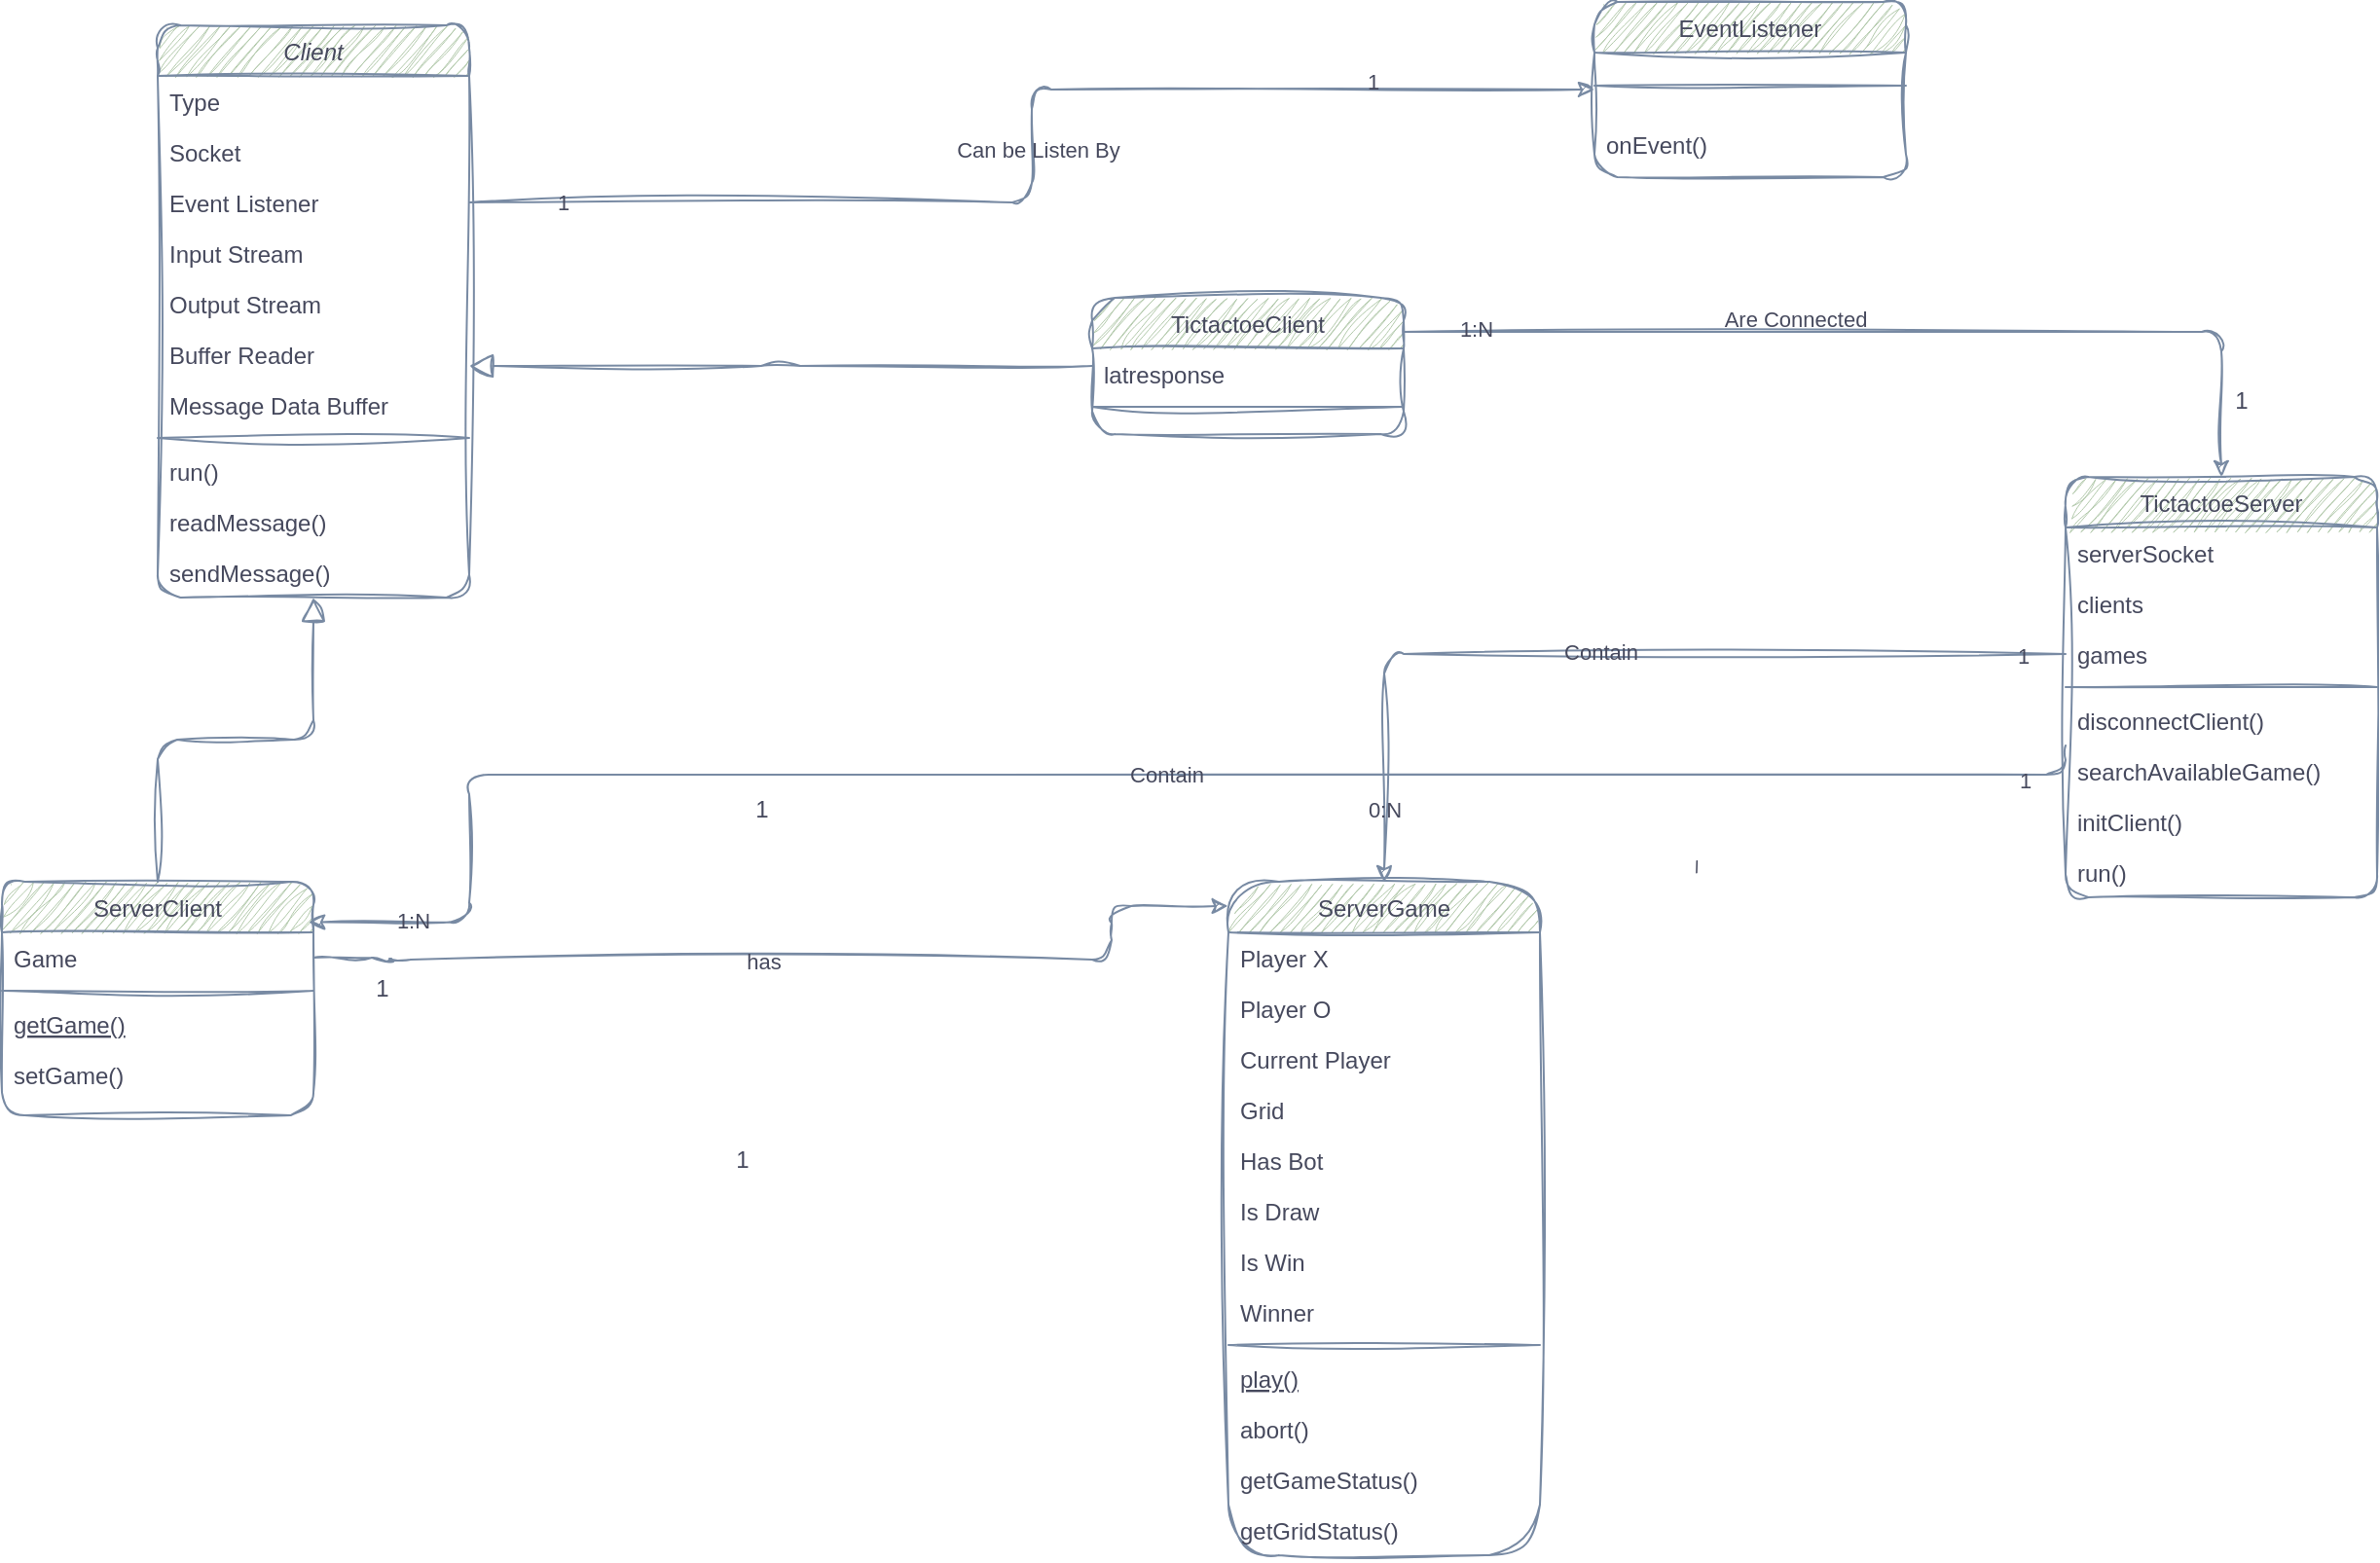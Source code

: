 <mxfile version="28.2.5">
  <diagram id="C5RBs43oDa-KdzZeNtuy" name="Page-1">
    <mxGraphModel dx="865" dy="560" grid="1" gridSize="10" guides="1" tooltips="1" connect="1" arrows="1" fold="1" page="1" pageScale="1" pageWidth="827" pageHeight="1169" math="0" shadow="0">
      <root>
        <mxCell id="WIyWlLk6GJQsqaUBKTNV-0" />
        <mxCell id="WIyWlLk6GJQsqaUBKTNV-1" parent="WIyWlLk6GJQsqaUBKTNV-0" />
        <mxCell id="zkfFHV4jXpPFQw0GAbJ--0" value="Client" style="swimlane;fontStyle=2;align=center;verticalAlign=top;childLayout=stackLayout;horizontal=1;startSize=26;horizontalStack=0;resizeParent=1;resizeLast=0;collapsible=1;marginBottom=0;rounded=1;shadow=0;strokeWidth=1;sketch=1;curveFitting=1;jiggle=2;labelBackgroundColor=none;fillColor=#B2C9AB;strokeColor=#788AA3;fontColor=#46495D;" parent="WIyWlLk6GJQsqaUBKTNV-1" vertex="1">
          <mxGeometry x="240" y="100" width="160" height="294" as="geometry">
            <mxRectangle x="230" y="140" width="160" height="26" as="alternateBounds" />
          </mxGeometry>
        </mxCell>
        <mxCell id="zkfFHV4jXpPFQw0GAbJ--1" value="Type" style="text;align=left;verticalAlign=top;spacingLeft=4;spacingRight=4;overflow=hidden;rotatable=0;points=[[0,0.5],[1,0.5]];portConstraint=eastwest;sketch=1;curveFitting=1;jiggle=2;labelBackgroundColor=none;fontColor=#46495D;rounded=1;" parent="zkfFHV4jXpPFQw0GAbJ--0" vertex="1">
          <mxGeometry y="26" width="160" height="26" as="geometry" />
        </mxCell>
        <mxCell id="zkfFHV4jXpPFQw0GAbJ--2" value="Socket" style="text;align=left;verticalAlign=top;spacingLeft=4;spacingRight=4;overflow=hidden;rotatable=0;points=[[0,0.5],[1,0.5]];portConstraint=eastwest;rounded=1;shadow=0;html=0;sketch=1;curveFitting=1;jiggle=2;labelBackgroundColor=none;fontColor=#46495D;" parent="zkfFHV4jXpPFQw0GAbJ--0" vertex="1">
          <mxGeometry y="52" width="160" height="26" as="geometry" />
        </mxCell>
        <mxCell id="zkfFHV4jXpPFQw0GAbJ--3" value="Event Listener" style="text;align=left;verticalAlign=top;spacingLeft=4;spacingRight=4;overflow=hidden;rotatable=0;points=[[0,0.5],[1,0.5]];portConstraint=eastwest;rounded=1;shadow=0;html=0;sketch=1;curveFitting=1;jiggle=2;labelBackgroundColor=none;fontColor=#46495D;" parent="zkfFHV4jXpPFQw0GAbJ--0" vertex="1">
          <mxGeometry y="78" width="160" height="26" as="geometry" />
        </mxCell>
        <mxCell id="VYkcTXnPtIPf9HQr8Gum-0" value="Input Stream" style="text;align=left;verticalAlign=top;spacingLeft=4;spacingRight=4;overflow=hidden;rotatable=0;points=[[0,0.5],[1,0.5]];portConstraint=eastwest;rounded=1;shadow=0;html=0;sketch=1;curveFitting=1;jiggle=2;labelBackgroundColor=none;fontColor=#46495D;" vertex="1" parent="zkfFHV4jXpPFQw0GAbJ--0">
          <mxGeometry y="104" width="160" height="26" as="geometry" />
        </mxCell>
        <mxCell id="VYkcTXnPtIPf9HQr8Gum-2" value="Output Stream" style="text;align=left;verticalAlign=top;spacingLeft=4;spacingRight=4;overflow=hidden;rotatable=0;points=[[0,0.5],[1,0.5]];portConstraint=eastwest;rounded=1;shadow=0;html=0;sketch=1;curveFitting=1;jiggle=2;labelBackgroundColor=none;fontColor=#46495D;" vertex="1" parent="zkfFHV4jXpPFQw0GAbJ--0">
          <mxGeometry y="130" width="160" height="26" as="geometry" />
        </mxCell>
        <mxCell id="VYkcTXnPtIPf9HQr8Gum-1" value="Buffer Reader" style="text;align=left;verticalAlign=top;spacingLeft=4;spacingRight=4;overflow=hidden;rotatable=0;points=[[0,0.5],[1,0.5]];portConstraint=eastwest;rounded=1;shadow=0;html=0;sketch=1;curveFitting=1;jiggle=2;labelBackgroundColor=none;fontColor=#46495D;" vertex="1" parent="zkfFHV4jXpPFQw0GAbJ--0">
          <mxGeometry y="156" width="160" height="26" as="geometry" />
        </mxCell>
        <mxCell id="VYkcTXnPtIPf9HQr8Gum-3" value="Message Data Buffer" style="text;align=left;verticalAlign=top;spacingLeft=4;spacingRight=4;overflow=hidden;rotatable=0;points=[[0,0.5],[1,0.5]];portConstraint=eastwest;rounded=1;shadow=0;html=0;sketch=1;curveFitting=1;jiggle=2;labelBackgroundColor=none;fontColor=#46495D;" vertex="1" parent="zkfFHV4jXpPFQw0GAbJ--0">
          <mxGeometry y="182" width="160" height="26" as="geometry" />
        </mxCell>
        <mxCell id="zkfFHV4jXpPFQw0GAbJ--4" value="" style="line;html=1;strokeWidth=1;align=left;verticalAlign=middle;spacingTop=-1;spacingLeft=3;spacingRight=3;rotatable=0;labelPosition=right;points=[];portConstraint=eastwest;sketch=1;curveFitting=1;jiggle=2;labelBackgroundColor=none;fillColor=#B2C9AB;strokeColor=#788AA3;fontColor=#46495D;rounded=1;" parent="zkfFHV4jXpPFQw0GAbJ--0" vertex="1">
          <mxGeometry y="208" width="160" height="8" as="geometry" />
        </mxCell>
        <mxCell id="zkfFHV4jXpPFQw0GAbJ--5" value="run()" style="text;align=left;verticalAlign=top;spacingLeft=4;spacingRight=4;overflow=hidden;rotatable=0;points=[[0,0.5],[1,0.5]];portConstraint=eastwest;sketch=1;curveFitting=1;jiggle=2;labelBackgroundColor=none;fontColor=#46495D;rounded=1;" parent="zkfFHV4jXpPFQw0GAbJ--0" vertex="1">
          <mxGeometry y="216" width="160" height="26" as="geometry" />
        </mxCell>
        <mxCell id="VYkcTXnPtIPf9HQr8Gum-5" value="readMessage()" style="text;align=left;verticalAlign=top;spacingLeft=4;spacingRight=4;overflow=hidden;rotatable=0;points=[[0,0.5],[1,0.5]];portConstraint=eastwest;sketch=1;curveFitting=1;jiggle=2;labelBackgroundColor=none;fontColor=#46495D;rounded=1;" vertex="1" parent="zkfFHV4jXpPFQw0GAbJ--0">
          <mxGeometry y="242" width="160" height="26" as="geometry" />
        </mxCell>
        <mxCell id="VYkcTXnPtIPf9HQr8Gum-4" value="sendMessage()" style="text;align=left;verticalAlign=top;spacingLeft=4;spacingRight=4;overflow=hidden;rotatable=0;points=[[0,0.5],[1,0.5]];portConstraint=eastwest;sketch=1;curveFitting=1;jiggle=2;labelBackgroundColor=none;fontColor=#46495D;rounded=1;" vertex="1" parent="zkfFHV4jXpPFQw0GAbJ--0">
          <mxGeometry y="268" width="160" height="26" as="geometry" />
        </mxCell>
        <mxCell id="zkfFHV4jXpPFQw0GAbJ--6" value="ServerClient" style="swimlane;fontStyle=0;align=center;verticalAlign=top;childLayout=stackLayout;horizontal=1;startSize=26;horizontalStack=0;resizeParent=1;resizeLast=0;collapsible=1;marginBottom=0;rounded=1;shadow=0;strokeWidth=1;sketch=1;curveFitting=1;jiggle=2;labelBackgroundColor=none;fillColor=#B2C9AB;strokeColor=#788AA3;fontColor=#46495D;" parent="WIyWlLk6GJQsqaUBKTNV-1" vertex="1">
          <mxGeometry x="160" y="540" width="160" height="120" as="geometry">
            <mxRectangle x="130" y="380" width="160" height="26" as="alternateBounds" />
          </mxGeometry>
        </mxCell>
        <mxCell id="zkfFHV4jXpPFQw0GAbJ--7" value="Game" style="text;align=left;verticalAlign=top;spacingLeft=4;spacingRight=4;overflow=hidden;rotatable=0;points=[[0,0.5],[1,0.5]];portConstraint=eastwest;sketch=1;curveFitting=1;jiggle=2;labelBackgroundColor=none;fontColor=#46495D;rounded=1;" parent="zkfFHV4jXpPFQw0GAbJ--6" vertex="1">
          <mxGeometry y="26" width="160" height="26" as="geometry" />
        </mxCell>
        <mxCell id="zkfFHV4jXpPFQw0GAbJ--9" value="" style="line;html=1;strokeWidth=1;align=left;verticalAlign=middle;spacingTop=-1;spacingLeft=3;spacingRight=3;rotatable=0;labelPosition=right;points=[];portConstraint=eastwest;sketch=1;curveFitting=1;jiggle=2;labelBackgroundColor=none;fillColor=#B2C9AB;strokeColor=#788AA3;fontColor=#46495D;rounded=1;" parent="zkfFHV4jXpPFQw0GAbJ--6" vertex="1">
          <mxGeometry y="52" width="160" height="8" as="geometry" />
        </mxCell>
        <mxCell id="zkfFHV4jXpPFQw0GAbJ--10" value="getGame()" style="text;align=left;verticalAlign=top;spacingLeft=4;spacingRight=4;overflow=hidden;rotatable=0;points=[[0,0.5],[1,0.5]];portConstraint=eastwest;fontStyle=4;sketch=1;curveFitting=1;jiggle=2;labelBackgroundColor=none;fontColor=#46495D;rounded=1;" parent="zkfFHV4jXpPFQw0GAbJ--6" vertex="1">
          <mxGeometry y="60" width="160" height="26" as="geometry" />
        </mxCell>
        <mxCell id="zkfFHV4jXpPFQw0GAbJ--11" value="setGame()" style="text;align=left;verticalAlign=top;spacingLeft=4;spacingRight=4;overflow=hidden;rotatable=0;points=[[0,0.5],[1,0.5]];portConstraint=eastwest;sketch=1;curveFitting=1;jiggle=2;labelBackgroundColor=none;fontColor=#46495D;rounded=1;" parent="zkfFHV4jXpPFQw0GAbJ--6" vertex="1">
          <mxGeometry y="86" width="160" height="26" as="geometry" />
        </mxCell>
        <mxCell id="zkfFHV4jXpPFQw0GAbJ--12" value="" style="endArrow=block;endSize=10;endFill=0;shadow=0;strokeWidth=1;rounded=1;curved=0;edgeStyle=elbowEdgeStyle;elbow=vertical;sketch=1;curveFitting=1;jiggle=2;labelBackgroundColor=none;fontColor=default;strokeColor=#788AA3;" parent="WIyWlLk6GJQsqaUBKTNV-1" source="zkfFHV4jXpPFQw0GAbJ--6" target="zkfFHV4jXpPFQw0GAbJ--0" edge="1">
          <mxGeometry width="160" relative="1" as="geometry">
            <mxPoint x="670" y="193" as="sourcePoint" />
            <mxPoint x="670" y="193" as="targetPoint" />
          </mxGeometry>
        </mxCell>
        <mxCell id="zkfFHV4jXpPFQw0GAbJ--13" value="TictactoeClient" style="swimlane;fontStyle=0;align=center;verticalAlign=top;childLayout=stackLayout;horizontal=1;startSize=26;horizontalStack=0;resizeParent=1;resizeLast=0;collapsible=1;marginBottom=0;rounded=1;shadow=0;strokeWidth=1;sketch=1;curveFitting=1;jiggle=2;labelBackgroundColor=none;fillColor=#B2C9AB;strokeColor=#788AA3;fontColor=#46495D;" parent="WIyWlLk6GJQsqaUBKTNV-1" vertex="1">
          <mxGeometry x="720" y="240" width="160" height="70" as="geometry">
            <mxRectangle x="340" y="380" width="170" height="26" as="alternateBounds" />
          </mxGeometry>
        </mxCell>
        <mxCell id="zkfFHV4jXpPFQw0GAbJ--14" value="latresponse" style="text;align=left;verticalAlign=top;spacingLeft=4;spacingRight=4;overflow=hidden;rotatable=0;points=[[0,0.5],[1,0.5]];portConstraint=eastwest;sketch=1;curveFitting=1;jiggle=2;labelBackgroundColor=none;fontColor=#46495D;rounded=1;" parent="zkfFHV4jXpPFQw0GAbJ--13" vertex="1">
          <mxGeometry y="26" width="160" height="26" as="geometry" />
        </mxCell>
        <mxCell id="zkfFHV4jXpPFQw0GAbJ--15" value="" style="line;html=1;strokeWidth=1;align=left;verticalAlign=middle;spacingTop=-1;spacingLeft=3;spacingRight=3;rotatable=0;labelPosition=right;points=[];portConstraint=eastwest;sketch=1;curveFitting=1;jiggle=2;labelBackgroundColor=none;fillColor=#B2C9AB;strokeColor=#788AA3;fontColor=#46495D;rounded=1;" parent="zkfFHV4jXpPFQw0GAbJ--13" vertex="1">
          <mxGeometry y="52" width="160" height="8" as="geometry" />
        </mxCell>
        <mxCell id="zkfFHV4jXpPFQw0GAbJ--16" value="" style="endArrow=block;endSize=10;endFill=0;shadow=0;strokeWidth=1;rounded=1;curved=0;edgeStyle=elbowEdgeStyle;elbow=vertical;sketch=1;curveFitting=1;jiggle=2;labelBackgroundColor=none;fontColor=default;strokeColor=#788AA3;" parent="WIyWlLk6GJQsqaUBKTNV-1" source="zkfFHV4jXpPFQw0GAbJ--13" target="zkfFHV4jXpPFQw0GAbJ--0" edge="1">
          <mxGeometry width="160" relative="1" as="geometry">
            <mxPoint x="680" y="363" as="sourcePoint" />
            <mxPoint x="780" y="261" as="targetPoint" />
          </mxGeometry>
        </mxCell>
        <mxCell id="zkfFHV4jXpPFQw0GAbJ--17" value="EventListener" style="swimlane;fontStyle=0;align=center;verticalAlign=top;childLayout=stackLayout;horizontal=1;startSize=26;horizontalStack=0;resizeParent=1;resizeLast=0;collapsible=1;marginBottom=0;rounded=1;shadow=0;strokeWidth=1;sketch=1;curveFitting=1;jiggle=2;labelBackgroundColor=none;fillColor=#B2C9AB;strokeColor=#788AA3;fontColor=#46495D;" parent="WIyWlLk6GJQsqaUBKTNV-1" vertex="1">
          <mxGeometry x="978" y="88" width="160" height="90" as="geometry">
            <mxRectangle x="550" y="140" width="160" height="26" as="alternateBounds" />
          </mxGeometry>
        </mxCell>
        <mxCell id="zkfFHV4jXpPFQw0GAbJ--23" value="" style="line;html=1;strokeWidth=1;align=left;verticalAlign=middle;spacingTop=-1;spacingLeft=3;spacingRight=3;rotatable=0;labelPosition=right;points=[];portConstraint=eastwest;sketch=1;curveFitting=1;jiggle=2;labelBackgroundColor=none;fillColor=#B2C9AB;strokeColor=#788AA3;fontColor=#46495D;rounded=1;" parent="zkfFHV4jXpPFQw0GAbJ--17" vertex="1">
          <mxGeometry y="26" width="160" height="34" as="geometry" />
        </mxCell>
        <mxCell id="zkfFHV4jXpPFQw0GAbJ--24" value="onEvent()" style="text;align=left;verticalAlign=top;spacingLeft=4;spacingRight=4;overflow=hidden;rotatable=0;points=[[0,0.5],[1,0.5]];portConstraint=eastwest;sketch=1;curveFitting=1;jiggle=2;labelBackgroundColor=none;fontColor=#46495D;rounded=1;" parent="zkfFHV4jXpPFQw0GAbJ--17" vertex="1">
          <mxGeometry y="60" width="160" height="26" as="geometry" />
        </mxCell>
        <mxCell id="VYkcTXnPtIPf9HQr8Gum-8" value="ServerGame" style="swimlane;fontStyle=0;align=center;verticalAlign=top;childLayout=stackLayout;horizontal=1;startSize=26;horizontalStack=0;resizeParent=1;resizeLast=0;collapsible=1;marginBottom=0;rounded=1;shadow=0;strokeWidth=1;sketch=1;curveFitting=1;jiggle=2;labelBackgroundColor=none;fillColor=#B2C9AB;strokeColor=#788AA3;fontColor=#46495D;arcSize=50;" vertex="1" parent="WIyWlLk6GJQsqaUBKTNV-1">
          <mxGeometry x="790" y="540" width="160" height="346" as="geometry">
            <mxRectangle x="130" y="380" width="160" height="26" as="alternateBounds" />
          </mxGeometry>
        </mxCell>
        <mxCell id="VYkcTXnPtIPf9HQr8Gum-10" value="Player X" style="text;align=left;verticalAlign=top;spacingLeft=4;spacingRight=4;overflow=hidden;rotatable=0;points=[[0,0.5],[1,0.5]];portConstraint=eastwest;sketch=1;curveFitting=1;jiggle=2;labelBackgroundColor=none;fontColor=#46495D;rounded=1;" vertex="1" parent="VYkcTXnPtIPf9HQr8Gum-8">
          <mxGeometry y="26" width="160" height="26" as="geometry" />
        </mxCell>
        <mxCell id="VYkcTXnPtIPf9HQr8Gum-16" value="Player O" style="text;align=left;verticalAlign=top;spacingLeft=4;spacingRight=4;overflow=hidden;rotatable=0;points=[[0,0.5],[1,0.5]];portConstraint=eastwest;sketch=1;curveFitting=1;jiggle=2;labelBackgroundColor=none;fontColor=#46495D;rounded=1;" vertex="1" parent="VYkcTXnPtIPf9HQr8Gum-8">
          <mxGeometry y="52" width="160" height="26" as="geometry" />
        </mxCell>
        <mxCell id="VYkcTXnPtIPf9HQr8Gum-15" value="Current Player" style="text;align=left;verticalAlign=top;spacingLeft=4;spacingRight=4;overflow=hidden;rotatable=0;points=[[0,0.5],[1,0.5]];portConstraint=eastwest;sketch=1;curveFitting=1;jiggle=2;labelBackgroundColor=none;fontColor=#46495D;rounded=1;" vertex="1" parent="VYkcTXnPtIPf9HQr8Gum-8">
          <mxGeometry y="78" width="160" height="26" as="geometry" />
        </mxCell>
        <mxCell id="VYkcTXnPtIPf9HQr8Gum-14" value="Grid" style="text;align=left;verticalAlign=top;spacingLeft=4;spacingRight=4;overflow=hidden;rotatable=0;points=[[0,0.5],[1,0.5]];portConstraint=eastwest;sketch=1;curveFitting=1;jiggle=2;labelBackgroundColor=none;fontColor=#46495D;rounded=1;" vertex="1" parent="VYkcTXnPtIPf9HQr8Gum-8">
          <mxGeometry y="104" width="160" height="26" as="geometry" />
        </mxCell>
        <mxCell id="VYkcTXnPtIPf9HQr8Gum-19" value="Has Bot" style="text;align=left;verticalAlign=top;spacingLeft=4;spacingRight=4;overflow=hidden;rotatable=0;points=[[0,0.5],[1,0.5]];portConstraint=eastwest;sketch=1;curveFitting=1;jiggle=2;labelBackgroundColor=none;fontColor=#46495D;rounded=1;" vertex="1" parent="VYkcTXnPtIPf9HQr8Gum-8">
          <mxGeometry y="130" width="160" height="26" as="geometry" />
        </mxCell>
        <mxCell id="VYkcTXnPtIPf9HQr8Gum-18" value="Is Draw" style="text;align=left;verticalAlign=top;spacingLeft=4;spacingRight=4;overflow=hidden;rotatable=0;points=[[0,0.5],[1,0.5]];portConstraint=eastwest;sketch=1;curveFitting=1;jiggle=2;labelBackgroundColor=none;fontColor=#46495D;rounded=1;" vertex="1" parent="VYkcTXnPtIPf9HQr8Gum-8">
          <mxGeometry y="156" width="160" height="26" as="geometry" />
        </mxCell>
        <mxCell id="VYkcTXnPtIPf9HQr8Gum-17" value="Is Win" style="text;align=left;verticalAlign=top;spacingLeft=4;spacingRight=4;overflow=hidden;rotatable=0;points=[[0,0.5],[1,0.5]];portConstraint=eastwest;sketch=1;curveFitting=1;jiggle=2;labelBackgroundColor=none;fontColor=#46495D;rounded=1;" vertex="1" parent="VYkcTXnPtIPf9HQr8Gum-8">
          <mxGeometry y="182" width="160" height="26" as="geometry" />
        </mxCell>
        <mxCell id="VYkcTXnPtIPf9HQr8Gum-20" value="Winner" style="text;align=left;verticalAlign=top;spacingLeft=4;spacingRight=4;overflow=hidden;rotatable=0;points=[[0,0.5],[1,0.5]];portConstraint=eastwest;sketch=1;curveFitting=1;jiggle=2;labelBackgroundColor=none;fontColor=#46495D;rounded=1;" vertex="1" parent="VYkcTXnPtIPf9HQr8Gum-8">
          <mxGeometry y="208" width="160" height="26" as="geometry" />
        </mxCell>
        <mxCell id="VYkcTXnPtIPf9HQr8Gum-11" value="" style="line;html=1;strokeWidth=1;align=left;verticalAlign=middle;spacingTop=-1;spacingLeft=3;spacingRight=3;rotatable=0;labelPosition=right;points=[];portConstraint=eastwest;sketch=1;curveFitting=1;jiggle=2;labelBackgroundColor=none;fillColor=#B2C9AB;strokeColor=#788AA3;fontColor=#46495D;rounded=1;" vertex="1" parent="VYkcTXnPtIPf9HQr8Gum-8">
          <mxGeometry y="234" width="160" height="8" as="geometry" />
        </mxCell>
        <mxCell id="VYkcTXnPtIPf9HQr8Gum-12" value="play()" style="text;align=left;verticalAlign=top;spacingLeft=4;spacingRight=4;overflow=hidden;rotatable=0;points=[[0,0.5],[1,0.5]];portConstraint=eastwest;fontStyle=4;sketch=1;curveFitting=1;jiggle=2;labelBackgroundColor=none;fontColor=#46495D;rounded=1;" vertex="1" parent="VYkcTXnPtIPf9HQr8Gum-8">
          <mxGeometry y="242" width="160" height="26" as="geometry" />
        </mxCell>
        <mxCell id="VYkcTXnPtIPf9HQr8Gum-13" value="abort()" style="text;align=left;verticalAlign=top;spacingLeft=4;spacingRight=4;overflow=hidden;rotatable=0;points=[[0,0.5],[1,0.5]];portConstraint=eastwest;sketch=1;curveFitting=1;jiggle=2;labelBackgroundColor=none;fontColor=#46495D;rounded=1;" vertex="1" parent="VYkcTXnPtIPf9HQr8Gum-8">
          <mxGeometry y="268" width="160" height="26" as="geometry" />
        </mxCell>
        <mxCell id="VYkcTXnPtIPf9HQr8Gum-21" value="getGameStatus()" style="text;align=left;verticalAlign=top;spacingLeft=4;spacingRight=4;overflow=hidden;rotatable=0;points=[[0,0.5],[1,0.5]];portConstraint=eastwest;sketch=1;curveFitting=1;jiggle=2;labelBackgroundColor=none;fontColor=#46495D;rounded=1;" vertex="1" parent="VYkcTXnPtIPf9HQr8Gum-8">
          <mxGeometry y="294" width="160" height="26" as="geometry" />
        </mxCell>
        <mxCell id="VYkcTXnPtIPf9HQr8Gum-22" value="getGridStatus()" style="text;align=left;verticalAlign=top;spacingLeft=4;spacingRight=4;overflow=hidden;rotatable=0;points=[[0,0.5],[1,0.5]];portConstraint=eastwest;sketch=1;curveFitting=1;jiggle=2;labelBackgroundColor=none;fontColor=#46495D;rounded=1;" vertex="1" parent="VYkcTXnPtIPf9HQr8Gum-8">
          <mxGeometry y="320" width="160" height="26" as="geometry" />
        </mxCell>
        <mxCell id="VYkcTXnPtIPf9HQr8Gum-23" value="TictactoeServer" style="swimlane;fontStyle=0;align=center;verticalAlign=top;childLayout=stackLayout;horizontal=1;startSize=26;horizontalStack=0;resizeParent=1;resizeLast=0;collapsible=1;marginBottom=0;rounded=1;shadow=0;strokeWidth=1;sketch=1;curveFitting=1;jiggle=2;labelBackgroundColor=none;fillColor=#B2C9AB;strokeColor=#788AA3;fontColor=#46495D;" vertex="1" parent="WIyWlLk6GJQsqaUBKTNV-1">
          <mxGeometry x="1220" y="332" width="160" height="216" as="geometry">
            <mxRectangle x="550" y="140" width="160" height="26" as="alternateBounds" />
          </mxGeometry>
        </mxCell>
        <mxCell id="VYkcTXnPtIPf9HQr8Gum-24" value="serverSocket" style="text;align=left;verticalAlign=top;spacingLeft=4;spacingRight=4;overflow=hidden;rotatable=0;points=[[0,0.5],[1,0.5]];portConstraint=eastwest;sketch=1;curveFitting=1;jiggle=2;labelBackgroundColor=none;fontColor=#46495D;rounded=1;" vertex="1" parent="VYkcTXnPtIPf9HQr8Gum-23">
          <mxGeometry y="26" width="160" height="26" as="geometry" />
        </mxCell>
        <mxCell id="VYkcTXnPtIPf9HQr8Gum-25" value="clients" style="text;align=left;verticalAlign=top;spacingLeft=4;spacingRight=4;overflow=hidden;rotatable=0;points=[[0,0.5],[1,0.5]];portConstraint=eastwest;rounded=1;shadow=0;html=0;sketch=1;curveFitting=1;jiggle=2;labelBackgroundColor=none;fontColor=#46495D;" vertex="1" parent="VYkcTXnPtIPf9HQr8Gum-23">
          <mxGeometry y="52" width="160" height="26" as="geometry" />
        </mxCell>
        <mxCell id="VYkcTXnPtIPf9HQr8Gum-26" value="games" style="text;align=left;verticalAlign=top;spacingLeft=4;spacingRight=4;overflow=hidden;rotatable=0;points=[[0,0.5],[1,0.5]];portConstraint=eastwest;rounded=1;shadow=0;html=0;sketch=1;curveFitting=1;jiggle=2;labelBackgroundColor=none;fontColor=#46495D;" vertex="1" parent="VYkcTXnPtIPf9HQr8Gum-23">
          <mxGeometry y="78" width="160" height="26" as="geometry" />
        </mxCell>
        <mxCell id="VYkcTXnPtIPf9HQr8Gum-29" value="" style="line;html=1;strokeWidth=1;align=left;verticalAlign=middle;spacingTop=-1;spacingLeft=3;spacingRight=3;rotatable=0;labelPosition=right;points=[];portConstraint=eastwest;sketch=1;curveFitting=1;jiggle=2;labelBackgroundColor=none;fillColor=#B2C9AB;strokeColor=#788AA3;fontColor=#46495D;rounded=1;" vertex="1" parent="VYkcTXnPtIPf9HQr8Gum-23">
          <mxGeometry y="104" width="160" height="8" as="geometry" />
        </mxCell>
        <mxCell id="VYkcTXnPtIPf9HQr8Gum-30" value="disconnectClient()" style="text;align=left;verticalAlign=top;spacingLeft=4;spacingRight=4;overflow=hidden;rotatable=0;points=[[0,0.5],[1,0.5]];portConstraint=eastwest;sketch=1;curveFitting=1;jiggle=2;labelBackgroundColor=none;fontColor=#46495D;rounded=1;" vertex="1" parent="VYkcTXnPtIPf9HQr8Gum-23">
          <mxGeometry y="112" width="160" height="26" as="geometry" />
        </mxCell>
        <mxCell id="VYkcTXnPtIPf9HQr8Gum-31" value="searchAvailableGame()" style="text;align=left;verticalAlign=top;spacingLeft=4;spacingRight=4;overflow=hidden;rotatable=0;points=[[0,0.5],[1,0.5]];portConstraint=eastwest;sketch=1;curveFitting=1;jiggle=2;labelBackgroundColor=none;fontColor=#46495D;rounded=1;" vertex="1" parent="VYkcTXnPtIPf9HQr8Gum-23">
          <mxGeometry y="138" width="160" height="26" as="geometry" />
        </mxCell>
        <mxCell id="VYkcTXnPtIPf9HQr8Gum-33" value="initClient()" style="text;align=left;verticalAlign=top;spacingLeft=4;spacingRight=4;overflow=hidden;rotatable=0;points=[[0,0.5],[1,0.5]];portConstraint=eastwest;sketch=1;curveFitting=1;jiggle=2;labelBackgroundColor=none;fontColor=#46495D;rounded=1;" vertex="1" parent="VYkcTXnPtIPf9HQr8Gum-23">
          <mxGeometry y="164" width="160" height="26" as="geometry" />
        </mxCell>
        <mxCell id="VYkcTXnPtIPf9HQr8Gum-32" value="run()" style="text;align=left;verticalAlign=top;spacingLeft=4;spacingRight=4;overflow=hidden;rotatable=0;points=[[0,0.5],[1,0.5]];portConstraint=eastwest;sketch=1;curveFitting=1;jiggle=2;labelBackgroundColor=none;fontColor=#46495D;rounded=1;" vertex="1" parent="VYkcTXnPtIPf9HQr8Gum-23">
          <mxGeometry y="190" width="160" height="26" as="geometry" />
        </mxCell>
        <mxCell id="VYkcTXnPtIPf9HQr8Gum-34" value="1" style="text;html=1;align=center;verticalAlign=middle;resizable=0;points=[];autosize=1;strokeColor=none;fillColor=none;sketch=1;curveFitting=1;jiggle=2;labelBackgroundColor=none;fontColor=#46495D;rounded=1;" vertex="1" parent="WIyWlLk6GJQsqaUBKTNV-1">
          <mxGeometry x="535" y="488" width="30" height="30" as="geometry" />
        </mxCell>
        <mxCell id="VYkcTXnPtIPf9HQr8Gum-7" style="edgeStyle=orthogonalEdgeStyle;rounded=1;orthogonalLoop=1;jettySize=auto;html=1;exitX=1;exitY=0.5;exitDx=0;exitDy=0;entryX=-0.001;entryY=0.036;entryDx=0;entryDy=0;entryPerimeter=0;sketch=1;curveFitting=1;jiggle=2;labelBackgroundColor=none;fontColor=default;strokeColor=#788AA3;" edge="1" parent="WIyWlLk6GJQsqaUBKTNV-1" source="zkfFHV4jXpPFQw0GAbJ--7" target="VYkcTXnPtIPf9HQr8Gum-8">
          <mxGeometry relative="1" as="geometry">
            <mxPoint x="560" y="730" as="targetPoint" />
            <Array as="points">
              <mxPoint x="360" y="579" />
              <mxPoint x="730" y="580" />
              <mxPoint x="730" y="553" />
            </Array>
          </mxGeometry>
        </mxCell>
        <mxCell id="VYkcTXnPtIPf9HQr8Gum-36" value="has" style="edgeLabel;html=1;align=center;verticalAlign=middle;resizable=0;points=[];sketch=1;curveFitting=1;jiggle=2;labelBackgroundColor=none;fontColor=#46495D;rounded=1;" vertex="1" connectable="0" parent="VYkcTXnPtIPf9HQr8Gum-7">
          <mxGeometry x="-0.071" y="-1" relative="1" as="geometry">
            <mxPoint as="offset" />
          </mxGeometry>
        </mxCell>
        <mxCell id="VYkcTXnPtIPf9HQr8Gum-35" value="1" style="text;html=1;align=center;verticalAlign=middle;resizable=0;points=[];autosize=1;strokeColor=none;fillColor=none;sketch=1;curveFitting=1;jiggle=2;labelBackgroundColor=none;fontColor=#46495D;rounded=1;" vertex="1" parent="WIyWlLk6GJQsqaUBKTNV-1">
          <mxGeometry x="525" y="668" width="30" height="30" as="geometry" />
        </mxCell>
        <mxCell id="VYkcTXnPtIPf9HQr8Gum-39" style="edgeStyle=orthogonalEdgeStyle;rounded=1;orthogonalLoop=1;jettySize=auto;html=1;exitX=0;exitY=0.5;exitDx=0;exitDy=0;entryX=0.5;entryY=0;entryDx=0;entryDy=0;sketch=1;curveFitting=1;jiggle=2;labelBackgroundColor=none;fontColor=default;strokeColor=#788AA3;" edge="1" parent="WIyWlLk6GJQsqaUBKTNV-1" source="VYkcTXnPtIPf9HQr8Gum-26" target="VYkcTXnPtIPf9HQr8Gum-8">
          <mxGeometry relative="1" as="geometry" />
        </mxCell>
        <mxCell id="VYkcTXnPtIPf9HQr8Gum-40" value="0:N" style="edgeLabel;html=1;align=center;verticalAlign=middle;resizable=0;points=[];sketch=1;curveFitting=1;jiggle=2;labelBackgroundColor=none;fontColor=#46495D;rounded=1;" vertex="1" connectable="0" parent="VYkcTXnPtIPf9HQr8Gum-39">
          <mxGeometry x="0.84" relative="1" as="geometry">
            <mxPoint as="offset" />
          </mxGeometry>
        </mxCell>
        <mxCell id="VYkcTXnPtIPf9HQr8Gum-41" value="1" style="edgeLabel;html=1;align=center;verticalAlign=middle;resizable=0;points=[];sketch=1;curveFitting=1;jiggle=2;labelBackgroundColor=none;fontColor=#46495D;rounded=1;" vertex="1" connectable="0" parent="VYkcTXnPtIPf9HQr8Gum-39">
          <mxGeometry x="-0.904" y="1" relative="1" as="geometry">
            <mxPoint as="offset" />
          </mxGeometry>
        </mxCell>
        <mxCell id="VYkcTXnPtIPf9HQr8Gum-42" value="Contain" style="edgeLabel;html=1;align=center;verticalAlign=middle;resizable=0;points=[];sketch=1;curveFitting=1;jiggle=2;labelBackgroundColor=none;fontColor=#46495D;rounded=1;" vertex="1" connectable="0" parent="VYkcTXnPtIPf9HQr8Gum-39">
          <mxGeometry x="0.023" y="-1" relative="1" as="geometry">
            <mxPoint as="offset" />
          </mxGeometry>
        </mxCell>
        <mxCell id="VYkcTXnPtIPf9HQr8Gum-43" style="edgeStyle=orthogonalEdgeStyle;rounded=1;orthogonalLoop=1;jettySize=auto;html=1;sketch=1;curveFitting=1;jiggle=2;labelBackgroundColor=none;fontColor=default;strokeColor=#788AA3;entryX=0.985;entryY=0.173;entryDx=0;entryDy=0;entryPerimeter=0;" edge="1" parent="WIyWlLk6GJQsqaUBKTNV-1" target="zkfFHV4jXpPFQw0GAbJ--6">
          <mxGeometry relative="1" as="geometry">
            <mxPoint x="1220" y="470" as="sourcePoint" />
            <Array as="points">
              <mxPoint x="1220" y="485" />
              <mxPoint x="400" y="485" />
              <mxPoint x="400" y="561" />
            </Array>
          </mxGeometry>
        </mxCell>
        <mxCell id="VYkcTXnPtIPf9HQr8Gum-44" value="1:N" style="edgeLabel;html=1;align=center;verticalAlign=middle;resizable=0;points=[];sketch=1;curveFitting=1;jiggle=2;labelBackgroundColor=none;fontColor=#46495D;rounded=1;" vertex="1" connectable="0" parent="VYkcTXnPtIPf9HQr8Gum-43">
          <mxGeometry x="0.893" y="-1" relative="1" as="geometry">
            <mxPoint as="offset" />
          </mxGeometry>
        </mxCell>
        <mxCell id="VYkcTXnPtIPf9HQr8Gum-45" value="1" style="edgeLabel;html=1;align=center;verticalAlign=middle;resizable=0;points=[];sketch=1;curveFitting=1;jiggle=2;labelBackgroundColor=none;fontColor=#46495D;rounded=1;" vertex="1" connectable="0" parent="VYkcTXnPtIPf9HQr8Gum-43">
          <mxGeometry x="-0.926" y="3" relative="1" as="geometry">
            <mxPoint as="offset" />
          </mxGeometry>
        </mxCell>
        <mxCell id="VYkcTXnPtIPf9HQr8Gum-46" value="Contain" style="edgeLabel;html=1;align=center;verticalAlign=middle;resizable=0;points=[];sketch=1;curveFitting=1;jiggle=2;labelBackgroundColor=none;fontColor=#46495D;rounded=1;" vertex="1" connectable="0" parent="VYkcTXnPtIPf9HQr8Gum-43">
          <mxGeometry x="-0.039" relative="1" as="geometry">
            <mxPoint as="offset" />
          </mxGeometry>
        </mxCell>
        <mxCell id="VYkcTXnPtIPf9HQr8Gum-47" style="edgeStyle=orthogonalEdgeStyle;rounded=1;orthogonalLoop=1;jettySize=auto;html=1;exitX=1;exitY=0.25;exitDx=0;exitDy=0;entryX=0.5;entryY=0;entryDx=0;entryDy=0;sketch=1;curveFitting=1;jiggle=2;labelBackgroundColor=none;fontColor=default;strokeColor=#788AA3;" edge="1" parent="WIyWlLk6GJQsqaUBKTNV-1" source="zkfFHV4jXpPFQw0GAbJ--13" target="VYkcTXnPtIPf9HQr8Gum-23">
          <mxGeometry relative="1" as="geometry">
            <Array as="points">
              <mxPoint x="1300" y="258" />
            </Array>
          </mxGeometry>
        </mxCell>
        <mxCell id="VYkcTXnPtIPf9HQr8Gum-48" value="1:N" style="edgeLabel;html=1;align=center;verticalAlign=middle;resizable=0;points=[];sketch=1;curveFitting=1;jiggle=2;labelBackgroundColor=none;fontColor=#46495D;rounded=1;" vertex="1" connectable="0" parent="VYkcTXnPtIPf9HQr8Gum-47">
          <mxGeometry x="-0.851" y="3" relative="1" as="geometry">
            <mxPoint y="1" as="offset" />
          </mxGeometry>
        </mxCell>
        <mxCell id="VYkcTXnPtIPf9HQr8Gum-49" value="Are Connected" style="edgeLabel;html=1;align=center;verticalAlign=middle;resizable=0;points=[];sketch=1;curveFitting=1;jiggle=2;labelBackgroundColor=none;fontColor=#46495D;rounded=1;" vertex="1" connectable="0" parent="VYkcTXnPtIPf9HQr8Gum-47">
          <mxGeometry x="0.023" y="2" relative="1" as="geometry">
            <mxPoint x="-52" y="-5" as="offset" />
          </mxGeometry>
        </mxCell>
        <mxCell id="VYkcTXnPtIPf9HQr8Gum-56" value="" style="edgeLabel;html=1;align=center;verticalAlign=middle;resizable=0;points=[];rounded=1;sketch=1;hachureGap=4;jiggle=2;curveFitting=1;strokeColor=#788AA3;fontFamily=Architects Daughter;fontSource=https%3A%2F%2Ffonts.googleapis.com%2Fcss%3Ffamily%3DArchitects%2BDaughter;fontColor=#46495D;fillColor=#B2C9AB;" vertex="1" connectable="0" parent="VYkcTXnPtIPf9HQr8Gum-47">
          <mxGeometry x="-0.689" y="7" relative="1" as="geometry">
            <mxPoint y="-1" as="offset" />
          </mxGeometry>
        </mxCell>
        <mxCell id="VYkcTXnPtIPf9HQr8Gum-51" style="edgeStyle=orthogonalEdgeStyle;rounded=1;orthogonalLoop=1;jettySize=auto;html=1;entryX=0;entryY=0.5;entryDx=0;entryDy=0;sketch=1;curveFitting=1;jiggle=2;labelBackgroundColor=none;fontColor=default;strokeColor=#788AA3;" edge="1" parent="WIyWlLk6GJQsqaUBKTNV-1" source="zkfFHV4jXpPFQw0GAbJ--3" target="zkfFHV4jXpPFQw0GAbJ--17">
          <mxGeometry relative="1" as="geometry" />
        </mxCell>
        <mxCell id="VYkcTXnPtIPf9HQr8Gum-52" value="1" style="edgeLabel;html=1;align=center;verticalAlign=middle;resizable=0;points=[];sketch=1;curveFitting=1;jiggle=2;labelBackgroundColor=none;fontColor=#46495D;rounded=1;" vertex="1" connectable="0" parent="VYkcTXnPtIPf9HQr8Gum-51">
          <mxGeometry x="-0.849" relative="1" as="geometry">
            <mxPoint as="offset" />
          </mxGeometry>
        </mxCell>
        <mxCell id="VYkcTXnPtIPf9HQr8Gum-53" value="1" style="edgeLabel;html=1;align=center;verticalAlign=middle;resizable=0;points=[];sketch=1;curveFitting=1;jiggle=2;labelBackgroundColor=none;fontColor=#46495D;rounded=1;" vertex="1" connectable="0" parent="VYkcTXnPtIPf9HQr8Gum-51">
          <mxGeometry x="0.641" y="4" relative="1" as="geometry">
            <mxPoint as="offset" />
          </mxGeometry>
        </mxCell>
        <mxCell id="VYkcTXnPtIPf9HQr8Gum-54" value="Can be Listen By" style="edgeLabel;html=1;align=center;verticalAlign=middle;resizable=0;points=[];sketch=1;curveFitting=1;jiggle=2;labelBackgroundColor=none;fontColor=#46495D;rounded=1;" vertex="1" connectable="0" parent="VYkcTXnPtIPf9HQr8Gum-51">
          <mxGeometry x="-0.006" y="-3" relative="1" as="geometry">
            <mxPoint as="offset" />
          </mxGeometry>
        </mxCell>
        <mxCell id="VYkcTXnPtIPf9HQr8Gum-59" value="1" style="text;html=1;align=center;verticalAlign=middle;resizable=0;points=[];autosize=1;strokeColor=none;fillColor=none;fontFamily=Architects Daughter;fontSource=https%3A%2F%2Ffonts.googleapis.com%2Fcss%3Ffamily%3DArchitects%2BDaughter;fontColor=#46495D;" vertex="1" parent="WIyWlLk6GJQsqaUBKTNV-1">
          <mxGeometry x="1015" y="518" width="30" height="30" as="geometry" />
        </mxCell>
        <mxCell id="VYkcTXnPtIPf9HQr8Gum-61" value="&lt;span style=&quot;font-family: Helvetica;&quot;&gt;1&lt;/span&gt;" style="text;html=1;align=center;verticalAlign=middle;resizable=0;points=[];autosize=1;strokeColor=none;fillColor=none;fontFamily=Architects Daughter;fontSource=https%3A%2F%2Ffonts.googleapis.com%2Fcss%3Ffamily%3DArchitects%2BDaughter;fontColor=#46495D;" vertex="1" parent="WIyWlLk6GJQsqaUBKTNV-1">
          <mxGeometry x="340" y="580" width="30" height="30" as="geometry" />
        </mxCell>
        <mxCell id="VYkcTXnPtIPf9HQr8Gum-62" value="&lt;span style=&quot;font-family: Helvetica;&quot;&gt;1&lt;/span&gt;" style="text;html=1;align=center;verticalAlign=middle;resizable=0;points=[];autosize=1;strokeColor=none;fillColor=none;fontFamily=Architects Daughter;fontSource=https%3A%2F%2Ffonts.googleapis.com%2Fcss%3Ffamily%3DArchitects%2BDaughter;fontColor=#46495D;" vertex="1" parent="WIyWlLk6GJQsqaUBKTNV-1">
          <mxGeometry x="1295" y="278" width="30" height="30" as="geometry" />
        </mxCell>
      </root>
    </mxGraphModel>
  </diagram>
</mxfile>
